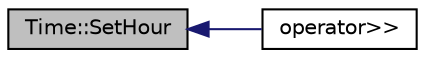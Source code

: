 digraph "Time::SetHour"
{
  edge [fontname="Helvetica",fontsize="10",labelfontname="Helvetica",labelfontsize="10"];
  node [fontname="Helvetica",fontsize="10",shape=record];
  rankdir="LR";
  Node9 [label="Time::SetHour",height=0.2,width=0.4,color="black", fillcolor="grey75", style="filled", fontcolor="black"];
  Node9 -> Node10 [dir="back",color="midnightblue",fontsize="10",style="solid",fontname="Helvetica"];
  Node10 [label="operator\>\>",height=0.2,width=0.4,color="black", fillcolor="white", style="filled",URL="$_time_8h.html#ae3c727729b452ab2df5f921bf9cc5c6c"];
}
